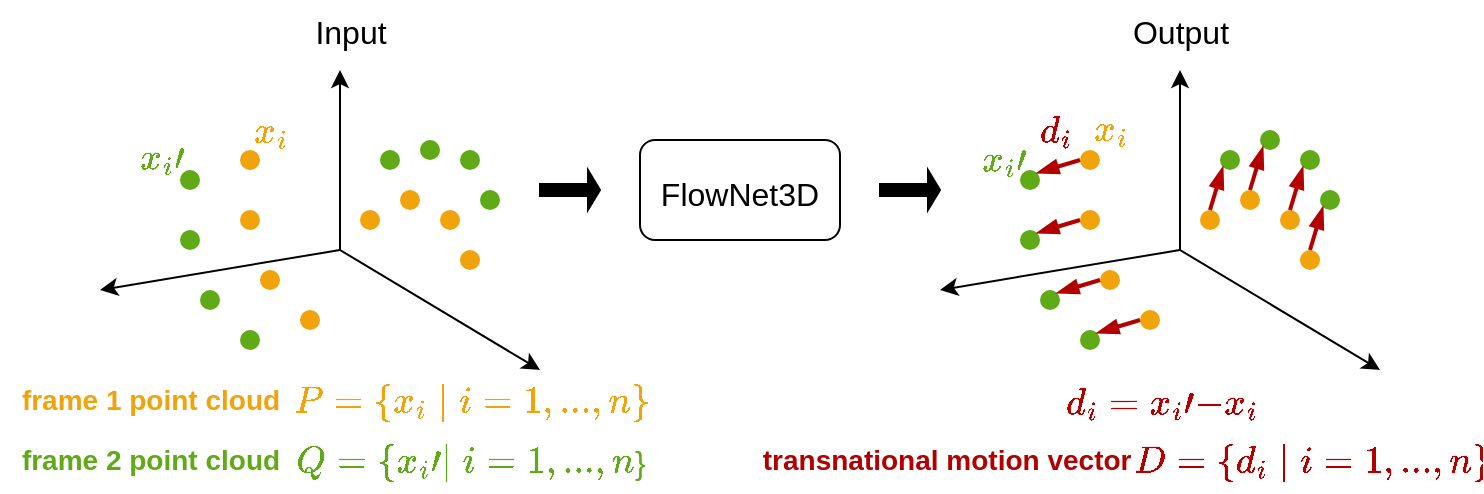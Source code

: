 <mxfile version="20.6.2" type="github">
  <diagram id="lTOdnqHwf0qS6gmFb8QO" name="Page-1">
    <mxGraphModel dx="831" dy="2256" grid="0" gridSize="10" guides="1" tooltips="1" connect="1" arrows="1" fold="1" page="1" pageScale="1" pageWidth="850" pageHeight="1100" math="1" shadow="0">
      <root>
        <mxCell id="0" />
        <mxCell id="1" parent="0" />
        <mxCell id="ALtqPcB8lJd6HxCNgHzU-1" value="" style="endArrow=classic;html=1;rounded=0;" parent="1" edge="1">
          <mxGeometry width="50" height="50" relative="1" as="geometry">
            <mxPoint x="180" y="400" as="sourcePoint" />
            <mxPoint x="180" y="310" as="targetPoint" />
          </mxGeometry>
        </mxCell>
        <mxCell id="ALtqPcB8lJd6HxCNgHzU-2" value="" style="endArrow=classic;html=1;rounded=0;" parent="1" edge="1">
          <mxGeometry width="50" height="50" relative="1" as="geometry">
            <mxPoint x="180" y="400" as="sourcePoint" />
            <mxPoint x="60" y="420" as="targetPoint" />
          </mxGeometry>
        </mxCell>
        <mxCell id="ALtqPcB8lJd6HxCNgHzU-3" value="" style="endArrow=classic;html=1;rounded=0;" parent="1" edge="1">
          <mxGeometry width="50" height="50" relative="1" as="geometry">
            <mxPoint x="180" y="400" as="sourcePoint" />
            <mxPoint x="280" y="460" as="targetPoint" />
          </mxGeometry>
        </mxCell>
        <mxCell id="ALtqPcB8lJd6HxCNgHzU-8" value="" style="ellipse;whiteSpace=wrap;html=1;aspect=fixed;fillOpacity=100;fillColor=#f0a30a;strokeColor=none;fontColor=#000000;" parent="1" vertex="1">
          <mxGeometry x="130" y="350" width="10" height="10" as="geometry" />
        </mxCell>
        <mxCell id="ALtqPcB8lJd6HxCNgHzU-9" value="" style="ellipse;whiteSpace=wrap;html=1;aspect=fixed;fillOpacity=100;fillColor=#f0a30a;strokeColor=none;fontColor=#000000;" parent="1" vertex="1">
          <mxGeometry x="130" y="380" width="10" height="10" as="geometry" />
        </mxCell>
        <mxCell id="ALtqPcB8lJd6HxCNgHzU-10" value="" style="ellipse;whiteSpace=wrap;html=1;aspect=fixed;fillOpacity=100;fillColor=#f0a30a;strokeColor=none;fontColor=#000000;" parent="1" vertex="1">
          <mxGeometry x="140" y="410" width="10" height="10" as="geometry" />
        </mxCell>
        <mxCell id="ALtqPcB8lJd6HxCNgHzU-11" value="" style="ellipse;whiteSpace=wrap;html=1;aspect=fixed;fillOpacity=100;fillColor=#f0a30a;strokeColor=none;fontColor=#000000;" parent="1" vertex="1">
          <mxGeometry x="160" y="430" width="10" height="10" as="geometry" />
        </mxCell>
        <mxCell id="ALtqPcB8lJd6HxCNgHzU-12" value="" style="ellipse;whiteSpace=wrap;html=1;aspect=fixed;fillOpacity=100;fillColor=#f0a30a;strokeColor=none;fontColor=#000000;" parent="1" vertex="1">
          <mxGeometry x="190" y="380" width="10" height="10" as="geometry" />
        </mxCell>
        <mxCell id="ALtqPcB8lJd6HxCNgHzU-13" value="" style="ellipse;whiteSpace=wrap;html=1;aspect=fixed;fillOpacity=100;fillColor=#f0a30a;strokeColor=none;fontColor=#000000;" parent="1" vertex="1">
          <mxGeometry x="210" y="370" width="10" height="10" as="geometry" />
        </mxCell>
        <mxCell id="ALtqPcB8lJd6HxCNgHzU-14" value="" style="ellipse;whiteSpace=wrap;html=1;aspect=fixed;fillOpacity=100;fillColor=#f0a30a;strokeColor=none;fontColor=#000000;" parent="1" vertex="1">
          <mxGeometry x="240" y="400" width="10" height="10" as="geometry" />
        </mxCell>
        <mxCell id="ALtqPcB8lJd6HxCNgHzU-15" value="" style="ellipse;whiteSpace=wrap;html=1;aspect=fixed;fillOpacity=100;fillColor=#f0a30a;strokeColor=none;fontColor=#000000;" parent="1" vertex="1">
          <mxGeometry x="230" y="380" width="10" height="10" as="geometry" />
        </mxCell>
        <mxCell id="ALtqPcB8lJd6HxCNgHzU-29" value="" style="ellipse;whiteSpace=wrap;html=1;aspect=fixed;fillOpacity=100;fillColor=#60A917;strokeColor=none;fontColor=#ffffff;" parent="1" vertex="1">
          <mxGeometry x="100" y="360" width="10" height="10" as="geometry" />
        </mxCell>
        <mxCell id="ALtqPcB8lJd6HxCNgHzU-30" value="" style="ellipse;whiteSpace=wrap;html=1;aspect=fixed;fillOpacity=100;fillColor=#60a917;strokeColor=none;fontColor=#ffffff;" parent="1" vertex="1">
          <mxGeometry x="100" y="390" width="10" height="10" as="geometry" />
        </mxCell>
        <mxCell id="ALtqPcB8lJd6HxCNgHzU-31" value="" style="ellipse;whiteSpace=wrap;html=1;aspect=fixed;fillOpacity=100;fillColor=#60a917;strokeColor=none;fontColor=#ffffff;" parent="1" vertex="1">
          <mxGeometry x="110" y="420" width="10" height="10" as="geometry" />
        </mxCell>
        <mxCell id="ALtqPcB8lJd6HxCNgHzU-32" value="" style="ellipse;whiteSpace=wrap;html=1;aspect=fixed;fillOpacity=100;fillColor=#60a917;strokeColor=none;fontColor=#ffffff;" parent="1" vertex="1">
          <mxGeometry x="130" y="440" width="10" height="10" as="geometry" />
        </mxCell>
        <mxCell id="ALtqPcB8lJd6HxCNgHzU-33" value="" style="ellipse;whiteSpace=wrap;html=1;aspect=fixed;fillOpacity=100;fillColor=#60a917;strokeColor=none;fontColor=#ffffff;" parent="1" vertex="1">
          <mxGeometry x="200" y="350" width="10" height="10" as="geometry" />
        </mxCell>
        <mxCell id="ALtqPcB8lJd6HxCNgHzU-34" value="" style="ellipse;whiteSpace=wrap;html=1;aspect=fixed;fillOpacity=100;fillColor=#60a917;strokeColor=none;fontColor=#ffffff;" parent="1" vertex="1">
          <mxGeometry x="220" y="345" width="10" height="10" as="geometry" />
        </mxCell>
        <mxCell id="ALtqPcB8lJd6HxCNgHzU-35" value="" style="ellipse;whiteSpace=wrap;html=1;aspect=fixed;fillOpacity=100;fillColor=#60a917;strokeColor=none;fontColor=#ffffff;" parent="1" vertex="1">
          <mxGeometry x="240" y="350" width="10" height="10" as="geometry" />
        </mxCell>
        <mxCell id="ALtqPcB8lJd6HxCNgHzU-36" value="" style="ellipse;whiteSpace=wrap;html=1;aspect=fixed;fillOpacity=100;fillColor=#60a917;strokeColor=none;fontColor=#ffffff;" parent="1" vertex="1">
          <mxGeometry x="250" y="370" width="10" height="10" as="geometry" />
        </mxCell>
        <mxCell id="ALtqPcB8lJd6HxCNgHzU-39" value="" style="endArrow=classic;html=1;rounded=0;" parent="1" edge="1">
          <mxGeometry width="50" height="50" relative="1" as="geometry">
            <mxPoint x="600" y="400" as="sourcePoint" />
            <mxPoint x="600" y="310" as="targetPoint" />
          </mxGeometry>
        </mxCell>
        <mxCell id="ALtqPcB8lJd6HxCNgHzU-40" value="" style="endArrow=classic;html=1;rounded=0;" parent="1" edge="1">
          <mxGeometry width="50" height="50" relative="1" as="geometry">
            <mxPoint x="600" y="400" as="sourcePoint" />
            <mxPoint x="480" y="420" as="targetPoint" />
          </mxGeometry>
        </mxCell>
        <mxCell id="ALtqPcB8lJd6HxCNgHzU-41" value="" style="endArrow=classic;html=1;rounded=0;" parent="1" edge="1">
          <mxGeometry width="50" height="50" relative="1" as="geometry">
            <mxPoint x="600" y="400" as="sourcePoint" />
            <mxPoint x="700" y="460" as="targetPoint" />
          </mxGeometry>
        </mxCell>
        <mxCell id="ALtqPcB8lJd6HxCNgHzU-42" value="" style="ellipse;whiteSpace=wrap;html=1;aspect=fixed;fillOpacity=100;fillColor=#f0a30a;strokeColor=none;fontColor=#000000;" parent="1" vertex="1">
          <mxGeometry x="550" y="350" width="10" height="10" as="geometry" />
        </mxCell>
        <mxCell id="ALtqPcB8lJd6HxCNgHzU-43" value="" style="ellipse;whiteSpace=wrap;html=1;aspect=fixed;fillOpacity=100;fillColor=#f0a30a;strokeColor=none;fontColor=#000000;" parent="1" vertex="1">
          <mxGeometry x="550" y="380" width="10" height="10" as="geometry" />
        </mxCell>
        <mxCell id="ALtqPcB8lJd6HxCNgHzU-44" value="" style="ellipse;whiteSpace=wrap;html=1;aspect=fixed;fillOpacity=100;fillColor=#f0a30a;strokeColor=none;fontColor=#000000;" parent="1" vertex="1">
          <mxGeometry x="560" y="410" width="10" height="10" as="geometry" />
        </mxCell>
        <mxCell id="ALtqPcB8lJd6HxCNgHzU-45" value="" style="ellipse;whiteSpace=wrap;html=1;aspect=fixed;fillOpacity=100;fillColor=#f0a30a;strokeColor=none;fontColor=#000000;" parent="1" vertex="1">
          <mxGeometry x="580" y="430" width="10" height="10" as="geometry" />
        </mxCell>
        <mxCell id="ALtqPcB8lJd6HxCNgHzU-46" value="" style="ellipse;whiteSpace=wrap;html=1;aspect=fixed;fillOpacity=100;fillColor=#f0a30a;strokeColor=none;fontColor=#000000;" parent="1" vertex="1">
          <mxGeometry x="610" y="380" width="10" height="10" as="geometry" />
        </mxCell>
        <mxCell id="ALtqPcB8lJd6HxCNgHzU-47" value="" style="ellipse;whiteSpace=wrap;html=1;aspect=fixed;fillOpacity=100;fillColor=#f0a30a;strokeColor=none;fontColor=#000000;" parent="1" vertex="1">
          <mxGeometry x="630" y="370" width="10" height="10" as="geometry" />
        </mxCell>
        <mxCell id="ALtqPcB8lJd6HxCNgHzU-48" value="" style="ellipse;whiteSpace=wrap;html=1;aspect=fixed;fillOpacity=100;fillColor=#f0a30a;strokeColor=none;fontColor=#000000;" parent="1" vertex="1">
          <mxGeometry x="660" y="400" width="10" height="10" as="geometry" />
        </mxCell>
        <mxCell id="ALtqPcB8lJd6HxCNgHzU-49" value="" style="ellipse;whiteSpace=wrap;html=1;aspect=fixed;fillOpacity=100;fillColor=#f0a30a;strokeColor=none;fontColor=#000000;" parent="1" vertex="1">
          <mxGeometry x="650" y="380" width="10" height="10" as="geometry" />
        </mxCell>
        <mxCell id="ALtqPcB8lJd6HxCNgHzU-50" value="" style="ellipse;whiteSpace=wrap;html=1;aspect=fixed;fillOpacity=100;fillColor=#60a917;strokeColor=none;fontColor=#ffffff;" parent="1" vertex="1">
          <mxGeometry x="520" y="360" width="10" height="10" as="geometry" />
        </mxCell>
        <mxCell id="ALtqPcB8lJd6HxCNgHzU-51" value="" style="ellipse;whiteSpace=wrap;html=1;aspect=fixed;fillOpacity=100;fillColor=#60a917;strokeColor=none;fontColor=#ffffff;" parent="1" vertex="1">
          <mxGeometry x="520" y="390" width="10" height="10" as="geometry" />
        </mxCell>
        <mxCell id="ALtqPcB8lJd6HxCNgHzU-52" value="" style="ellipse;whiteSpace=wrap;html=1;aspect=fixed;fillOpacity=100;fillColor=#60a917;strokeColor=none;fontColor=#ffffff;" parent="1" vertex="1">
          <mxGeometry x="530" y="420" width="10" height="10" as="geometry" />
        </mxCell>
        <mxCell id="ALtqPcB8lJd6HxCNgHzU-53" value="" style="ellipse;whiteSpace=wrap;html=1;aspect=fixed;fillOpacity=100;fillColor=#60a917;strokeColor=none;fontColor=#ffffff;" parent="1" vertex="1">
          <mxGeometry x="550" y="440" width="10" height="10" as="geometry" />
        </mxCell>
        <mxCell id="ALtqPcB8lJd6HxCNgHzU-54" value="" style="ellipse;whiteSpace=wrap;html=1;aspect=fixed;fillOpacity=100;fillColor=#60a917;strokeColor=none;fontColor=#ffffff;" parent="1" vertex="1">
          <mxGeometry x="620" y="350" width="10" height="10" as="geometry" />
        </mxCell>
        <mxCell id="ALtqPcB8lJd6HxCNgHzU-55" value="" style="ellipse;whiteSpace=wrap;html=1;aspect=fixed;fillOpacity=100;fillColor=#60a917;strokeColor=none;fontColor=#ffffff;" parent="1" vertex="1">
          <mxGeometry x="640" y="340" width="10" height="10" as="geometry" />
        </mxCell>
        <mxCell id="ALtqPcB8lJd6HxCNgHzU-56" value="" style="ellipse;whiteSpace=wrap;html=1;aspect=fixed;fillOpacity=100;fillColor=#60a917;strokeColor=none;fontColor=#ffffff;" parent="1" vertex="1">
          <mxGeometry x="660" y="350" width="10" height="10" as="geometry" />
        </mxCell>
        <mxCell id="ALtqPcB8lJd6HxCNgHzU-57" value="" style="ellipse;whiteSpace=wrap;html=1;aspect=fixed;fillOpacity=100;fillColor=#60a917;strokeColor=none;fontColor=#ffffff;" parent="1" vertex="1">
          <mxGeometry x="670" y="370" width="10" height="10" as="geometry" />
        </mxCell>
        <mxCell id="ALtqPcB8lJd6HxCNgHzU-58" value="" style="shape=singleArrow;whiteSpace=wrap;html=1;fillColor=#000000;" parent="1" vertex="1">
          <mxGeometry x="280" y="360" width="30" height="20" as="geometry" />
        </mxCell>
        <mxCell id="ALtqPcB8lJd6HxCNgHzU-59" value="" style="shape=singleArrow;whiteSpace=wrap;html=1;fillColor=#000000;" parent="1" vertex="1">
          <mxGeometry x="450" y="360" width="30" height="20" as="geometry" />
        </mxCell>
        <mxCell id="ALtqPcB8lJd6HxCNgHzU-62" value="&lt;font color=&quot;#F0A30A&quot;&gt;&lt;font style=&quot;font-size: 14px;&quot;&gt;&lt;b&gt;frame 1 point cloud&lt;/b&gt;&lt;/font&gt;&lt;br&gt;&lt;/font&gt;" style="text;html=1;align=center;verticalAlign=middle;resizable=0;points=[];autosize=1;strokeColor=none;fillColor=none;" parent="1" vertex="1">
          <mxGeometry x="10" y="460" width="150" height="30" as="geometry" />
        </mxCell>
        <mxCell id="ALtqPcB8lJd6HxCNgHzU-63" value="&lt;div&gt;&lt;font style=&quot;font-size: 14px;&quot; color=&quot;#60A917&quot;&gt;&lt;b&gt;frame 2 point cloud&lt;/b&gt;&lt;/font&gt;&lt;/div&gt;" style="text;html=1;align=center;verticalAlign=middle;resizable=0;points=[];autosize=1;strokeColor=none;fillColor=none;fontColor=#F0A30A;" parent="1" vertex="1">
          <mxGeometry x="10" y="490" width="150" height="30" as="geometry" />
        </mxCell>
        <mxCell id="ALtqPcB8lJd6HxCNgHzU-64" value="" style="endArrow=blockThin;html=1;rounded=0;fontColor=#60A917;fillColor=#e51400;strokeColor=#B20000;strokeWidth=2;exitX=0;exitY=0.5;exitDx=0;exitDy=0;entryX=1;entryY=0;entryDx=0;entryDy=0;endFill=1;" parent="1" source="ALtqPcB8lJd6HxCNgHzU-42" target="ALtqPcB8lJd6HxCNgHzU-50" edge="1">
          <mxGeometry width="50" height="50" relative="1" as="geometry">
            <mxPoint x="350" y="620" as="sourcePoint" />
            <mxPoint x="480" y="280" as="targetPoint" />
            <Array as="points" />
          </mxGeometry>
        </mxCell>
        <mxCell id="ALtqPcB8lJd6HxCNgHzU-65" value="" style="endArrow=blockThin;html=1;rounded=0;fontColor=#60A917;fillColor=#e51400;strokeColor=#B20000;strokeWidth=2;exitX=0;exitY=0.5;exitDx=0;exitDy=0;entryX=1;entryY=0;entryDx=0;entryDy=0;endFill=1;" parent="1" source="ALtqPcB8lJd6HxCNgHzU-43" target="ALtqPcB8lJd6HxCNgHzU-51" edge="1">
          <mxGeometry width="50" height="50" relative="1" as="geometry">
            <mxPoint x="550" y="383.54" as="sourcePoint" />
            <mxPoint x="528.536" y="390.004" as="targetPoint" />
            <Array as="points" />
          </mxGeometry>
        </mxCell>
        <mxCell id="ALtqPcB8lJd6HxCNgHzU-70" value="" style="endArrow=blockThin;html=1;rounded=0;fontColor=#60A917;fillColor=#e51400;strokeColor=#B20000;strokeWidth=2;exitX=0;exitY=0.5;exitDx=0;exitDy=0;entryX=1;entryY=0;entryDx=0;entryDy=0;endFill=1;" parent="1" source="ALtqPcB8lJd6HxCNgHzU-45" target="ALtqPcB8lJd6HxCNgHzU-53" edge="1">
          <mxGeometry width="50" height="50" relative="1" as="geometry">
            <mxPoint x="580" y="430" as="sourcePoint" />
            <mxPoint x="560" y="440" as="targetPoint" />
            <Array as="points" />
          </mxGeometry>
        </mxCell>
        <mxCell id="ALtqPcB8lJd6HxCNgHzU-71" value="" style="endArrow=blockThin;html=1;rounded=0;fontColor=#60A917;fillColor=#e51400;strokeColor=#B20000;strokeWidth=2;exitX=0.5;exitY=0;exitDx=0;exitDy=0;entryX=0;entryY=1;entryDx=0;entryDy=0;endFill=1;" parent="1" source="ALtqPcB8lJd6HxCNgHzU-46" target="ALtqPcB8lJd6HxCNgHzU-54" edge="1">
          <mxGeometry width="50" height="50" relative="1" as="geometry">
            <mxPoint x="590.0" y="445" as="sourcePoint" />
            <mxPoint x="620" y="360" as="targetPoint" />
            <Array as="points" />
          </mxGeometry>
        </mxCell>
        <mxCell id="ALtqPcB8lJd6HxCNgHzU-73" value="" style="endArrow=blockThin;html=1;rounded=0;fontColor=#60A917;fillColor=#e51400;strokeColor=#B20000;strokeWidth=2;exitX=0.5;exitY=0;exitDx=0;exitDy=0;entryX=0;entryY=1;entryDx=0;entryDy=0;endFill=1;" parent="1" source="ALtqPcB8lJd6HxCNgHzU-47" target="ALtqPcB8lJd6HxCNgHzU-55" edge="1">
          <mxGeometry width="50" height="50" relative="1" as="geometry">
            <mxPoint x="600.0" y="455" as="sourcePoint" />
            <mxPoint x="580" y="465" as="targetPoint" />
            <Array as="points" />
          </mxGeometry>
        </mxCell>
        <mxCell id="ALtqPcB8lJd6HxCNgHzU-74" value="" style="endArrow=blockThin;html=1;rounded=0;fontColor=#60A917;fillColor=#e51400;strokeColor=#B20000;strokeWidth=2;exitX=0.5;exitY=0;exitDx=0;exitDy=0;entryX=0;entryY=1;entryDx=0;entryDy=0;endFill=1;" parent="1" source="ALtqPcB8lJd6HxCNgHzU-49" target="ALtqPcB8lJd6HxCNgHzU-56" edge="1">
          <mxGeometry width="50" height="50" relative="1" as="geometry">
            <mxPoint x="610.0" y="465" as="sourcePoint" />
            <mxPoint x="590" y="475" as="targetPoint" />
            <Array as="points" />
          </mxGeometry>
        </mxCell>
        <mxCell id="ALtqPcB8lJd6HxCNgHzU-75" value="" style="endArrow=blockThin;html=1;rounded=0;fontColor=#60A917;fillColor=#e51400;strokeColor=#B20000;strokeWidth=2;exitX=0.5;exitY=0;exitDx=0;exitDy=0;entryX=0;entryY=1;entryDx=0;entryDy=0;endFill=1;" parent="1" source="ALtqPcB8lJd6HxCNgHzU-48" target="ALtqPcB8lJd6HxCNgHzU-57" edge="1">
          <mxGeometry width="50" height="50" relative="1" as="geometry">
            <mxPoint x="620.0" y="475" as="sourcePoint" />
            <mxPoint x="600" y="485" as="targetPoint" />
            <Array as="points" />
          </mxGeometry>
        </mxCell>
        <mxCell id="ALtqPcB8lJd6HxCNgHzU-76" value="" style="endArrow=blockThin;html=1;rounded=0;fontColor=#60A917;fillColor=#e51400;strokeColor=#B20000;strokeWidth=2;exitX=0;exitY=0.5;exitDx=0;exitDy=0;entryX=1;entryY=0;entryDx=0;entryDy=0;endFill=1;" parent="1" source="ALtqPcB8lJd6HxCNgHzU-44" target="ALtqPcB8lJd6HxCNgHzU-52" edge="1">
          <mxGeometry width="50" height="50" relative="1" as="geometry">
            <mxPoint x="560" y="395" as="sourcePoint" />
            <mxPoint x="538.536" y="401.464" as="targetPoint" />
            <Array as="points" />
          </mxGeometry>
        </mxCell>
        <mxCell id="ALtqPcB8lJd6HxCNgHzU-78" value="&lt;font style=&quot;font-size: 16px;&quot;&gt;Input&lt;/font&gt;" style="text;html=1;align=center;verticalAlign=middle;resizable=0;points=[];autosize=1;strokeColor=none;fillColor=none;fontColor=#000000;strokeWidth=2;" parent="1" vertex="1">
          <mxGeometry x="158" y="275" width="54" height="31" as="geometry" />
        </mxCell>
        <mxCell id="ALtqPcB8lJd6HxCNgHzU-79" value="&lt;font style=&quot;font-size: 16px;&quot;&gt;Output&lt;/font&gt;" style="text;html=1;align=center;verticalAlign=middle;resizable=0;points=[];autosize=1;strokeColor=none;fillColor=none;fontColor=#000000;strokeWidth=2;" parent="1" vertex="1">
          <mxGeometry x="567" y="275" width="66" height="31" as="geometry" />
        </mxCell>
        <mxCell id="hBawRHbjX-rTQKL8toqe-3" value="&lt;font style=&quot;font-size: 16px;&quot;&gt;FlowNet3D&lt;/font&gt;" style="rounded=1;whiteSpace=wrap;html=1;fontSize=20;" vertex="1" parent="1">
          <mxGeometry x="330" y="345" width="100" height="50" as="geometry" />
        </mxCell>
        <mxCell id="hBawRHbjX-rTQKL8toqe-4" value="&lt;b style=&quot;&quot;&gt;&lt;font style=&quot;font-size: 16px;&quot; color=&quot;#b20000&quot;&gt;`d_i = x_i&#39; - x_i`&lt;/font&gt;&lt;/b&gt;" style="text;html=1;align=center;verticalAlign=middle;resizable=0;points=[];autosize=1;strokeColor=none;fillColor=none;" vertex="1" parent="1">
          <mxGeometry x="524" y="460" width="133" height="31" as="geometry" />
        </mxCell>
        <mxCell id="hBawRHbjX-rTQKL8toqe-5" value="&lt;b&gt;&lt;font style=&quot;font-size: 16px;&quot;&gt;`d_i`&lt;/font&gt;&lt;/b&gt;" style="text;html=1;align=center;verticalAlign=middle;resizable=0;points=[];autosize=1;strokeColor=none;fillColor=none;fontSize=14;fontColor=#B20000;" vertex="1" parent="1">
          <mxGeometry x="512" y="324" width="52" height="31" as="geometry" />
        </mxCell>
        <mxCell id="hBawRHbjX-rTQKL8toqe-6" value="&lt;font size=&quot;1&quot; color=&quot;#60a917&quot;&gt;&lt;b style=&quot;font-size: 16px;&quot;&gt;`x_i&#39;`&lt;/b&gt;&lt;/font&gt;" style="text;html=1;align=center;verticalAlign=middle;resizable=0;points=[];autosize=1;strokeColor=none;fillColor=none;fontSize=14;fontColor=#B20000;" vertex="1" parent="1">
          <mxGeometry x="63" y="338" width="55" height="31" as="geometry" />
        </mxCell>
        <mxCell id="hBawRHbjX-rTQKL8toqe-8" value="&lt;font size=&quot;1&quot; color=&quot;#f0a30a&quot;&gt;&lt;b style=&quot;font-size: 16px;&quot;&gt;`x_i`&lt;/b&gt;&lt;/font&gt;" style="text;html=1;align=center;verticalAlign=middle;resizable=0;points=[];autosize=1;strokeColor=none;fillColor=none;fontSize=14;fontColor=#B20000;" vertex="1" parent="1">
          <mxGeometry x="119.5" y="325" width="51" height="31" as="geometry" />
        </mxCell>
        <mxCell id="hBawRHbjX-rTQKL8toqe-9" value="&lt;font size=&quot;1&quot; color=&quot;#60a917&quot;&gt;&lt;b style=&quot;font-size: 16px;&quot;&gt;`x_i&#39;`&lt;/b&gt;&lt;/font&gt;" style="text;html=1;align=center;verticalAlign=middle;resizable=0;points=[];autosize=1;strokeColor=none;fillColor=none;fontSize=14;fontColor=#B20000;" vertex="1" parent="1">
          <mxGeometry x="484" y="339" width="55" height="31" as="geometry" />
        </mxCell>
        <mxCell id="hBawRHbjX-rTQKL8toqe-10" value="&lt;font size=&quot;1&quot; color=&quot;#f0a30a&quot;&gt;&lt;b style=&quot;font-size: 16px;&quot;&gt;`x_i`&lt;/b&gt;&lt;/font&gt;" style="text;html=1;align=center;verticalAlign=middle;resizable=0;points=[];autosize=1;strokeColor=none;fillColor=none;fontSize=14;fontColor=#B20000;" vertex="1" parent="1">
          <mxGeometry x="539" y="324" width="51" height="31" as="geometry" />
        </mxCell>
        <mxCell id="hBawRHbjX-rTQKL8toqe-14" value="&lt;font style=&quot;font-size: 16px;&quot; color=&quot;#f0a30a&quot;&gt;`P = {x_i|i = 1, ..., n}`&lt;/font&gt;" style="text;html=1;align=center;verticalAlign=middle;resizable=0;points=[];autosize=1;strokeColor=none;fillColor=none;fontSize=14;fontColor=#60A917;" vertex="1" parent="1">
          <mxGeometry x="164" y="460" width="163" height="31" as="geometry" />
        </mxCell>
        <mxCell id="hBawRHbjX-rTQKL8toqe-15" value="&lt;font style=&quot;font-size: 16px;&quot;&gt;`Q = {x_i&#39;|i = 1, ..., n`}&lt;/font&gt;" style="text;html=1;align=center;verticalAlign=middle;resizable=0;points=[];autosize=1;strokeColor=none;fillColor=none;fontSize=14;fontColor=#60A917;" vertex="1" parent="1">
          <mxGeometry x="161" y="490" width="168" height="31" as="geometry" />
        </mxCell>
        <mxCell id="hBawRHbjX-rTQKL8toqe-16" value="&lt;font color=&quot;#b20000&quot;&gt;&lt;b&gt;transnational&amp;nbsp;motion vector&amp;nbsp;&lt;/b&gt;&lt;/font&gt;" style="text;html=1;align=center;verticalAlign=middle;resizable=0;points=[];autosize=1;strokeColor=none;fillColor=none;fontSize=14;fontColor=#F0A30A;" vertex="1" parent="1">
          <mxGeometry x="380" y="490" width="210" height="30" as="geometry" />
        </mxCell>
        <mxCell id="hBawRHbjX-rTQKL8toqe-17" value="&lt;font size=&quot;1&quot; color=&quot;#b20000&quot;&gt;&lt;b style=&quot;font-size: 16px;&quot;&gt;`D = {d_i|i = 1, ..., n}`&lt;/b&gt;&lt;/font&gt;" style="text;html=1;align=center;verticalAlign=middle;resizable=0;points=[];autosize=1;strokeColor=none;fillColor=none;fontSize=14;fontColor=#60A917;" vertex="1" parent="1">
          <mxGeometry x="580" y="490" width="171" height="31" as="geometry" />
        </mxCell>
      </root>
    </mxGraphModel>
  </diagram>
</mxfile>
